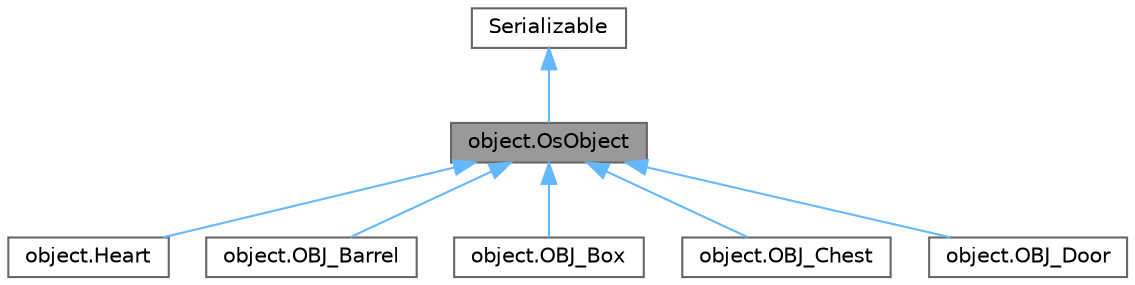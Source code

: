digraph "object.OsObject"
{
 // LATEX_PDF_SIZE
  bgcolor="transparent";
  edge [fontname=Helvetica,fontsize=10,labelfontname=Helvetica,labelfontsize=10];
  node [fontname=Helvetica,fontsize=10,shape=box,height=0.2,width=0.4];
  Node1 [label="object.OsObject",height=0.2,width=0.4,color="gray40", fillcolor="grey60", style="filled", fontcolor="black",tooltip=" "];
  Node2 -> Node1 [dir="back",color="steelblue1",style="solid"];
  Node2 [label="Serializable",height=0.2,width=0.4,color="gray40", fillcolor="white", style="filled",tooltip=" "];
  Node1 -> Node3 [dir="back",color="steelblue1",style="solid"];
  Node3 [label="object.Heart",height=0.2,width=0.4,color="gray40", fillcolor="white", style="filled",URL="$classobject_1_1_heart.html",tooltip=" "];
  Node1 -> Node4 [dir="back",color="steelblue1",style="solid"];
  Node4 [label="object.OBJ_Barrel",height=0.2,width=0.4,color="gray40", fillcolor="white", style="filled",URL="$classobject_1_1_o_b_j___barrel.html",tooltip=" "];
  Node1 -> Node5 [dir="back",color="steelblue1",style="solid"];
  Node5 [label="object.OBJ_Box",height=0.2,width=0.4,color="gray40", fillcolor="white", style="filled",URL="$classobject_1_1_o_b_j___box.html",tooltip=" "];
  Node1 -> Node6 [dir="back",color="steelblue1",style="solid"];
  Node6 [label="object.OBJ_Chest",height=0.2,width=0.4,color="gray40", fillcolor="white", style="filled",URL="$classobject_1_1_o_b_j___chest.html",tooltip=" "];
  Node1 -> Node7 [dir="back",color="steelblue1",style="solid"];
  Node7 [label="object.OBJ_Door",height=0.2,width=0.4,color="gray40", fillcolor="white", style="filled",URL="$classobject_1_1_o_b_j___door.html",tooltip=" "];
}
